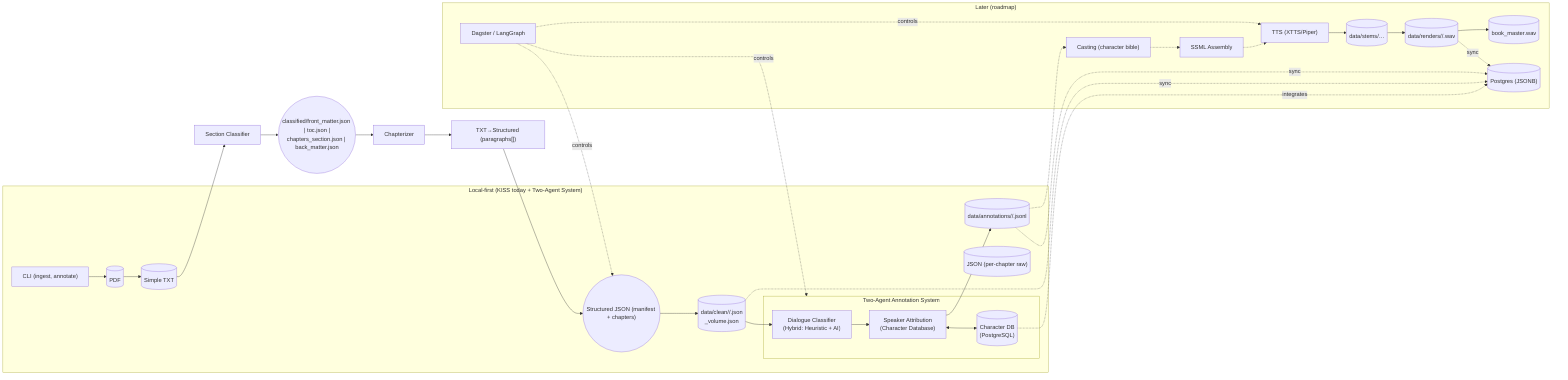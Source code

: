 flowchart LR
  subgraph Dev["Local-first (KISS today + Two-Agent System)"]
    CLI["CLI (ingest, annotate)"]
    PDF[("PDF")]
    TXT[("Simple TXT")]
    JSONRaw[("JSON (per-chapter raw)")]
      JSONStruct(("Structured JSON (manifest + chapters)"))
    
    subgraph TwoAgent["Two-Agent Annotation System"]
      DialogueAgent["Dialogue Classifier<br/>(Hybrid: Heuristic + AI)"]
      SpeakerAgent["Speaker Attribution<br/>(Character Database)"]
      CharDB[("Character DB<br/>(PostgreSQL)")]
    end
    
    Artifacts[("data/clean/<book>/<chapter>.json\n<pdf_stem>_volume.json")]
    Annos[("data/annotations/<book>/<chapter>.jsonl")]
  end

    CLI --> PDF --> TXT --> SectionClassifier --> Classified --> Chapterizer --> TxtStructured --> JSONStruct --> Artifacts
  Artifacts --> DialogueAgent
  DialogueAgent --> SpeakerAgent
  SpeakerAgent <--> CharDB
  SpeakerAgent --> Annos

  subgraph Later["Later (roadmap)"]
    Casting["Casting (character bible)"]
    SSML["SSML Assembly"]
    TTS["TTS (XTTS/Piper)"]
    Stems[("data/stems/…")]
    Renders[("data/renders/<book>/<chapter>.wav")]
    Master[("book_master.wav")]
    Orchestrator["Dagster / LangGraph"]
    DB[("Postgres (JSONB)")]
  end

  CharDB -.integrates.-> DB
  Annos -.-> Casting -.-> SSML -.-> TTS --> Stems --> Renders --> Master
  Orchestrator -.controls.-> JSONStruct
  Orchestrator -.controls.-> TwoAgent
  Orchestrator -.controls.-> TTS

  Artifacts -.sync.-> DB
  Annos -.sync.-> DB
  Renders -.sync.-> DB
      %% Upstream structuring stages (added)
      SectionClassifier["Section Classifier"]
      Classified(("classified/front_matter.json | toc.json |\nchapters_section.json | back_matter.json"))
      Chapterizer["Chapterizer"]
      TxtStructured["TXT→Structured (paragraphs[])"]